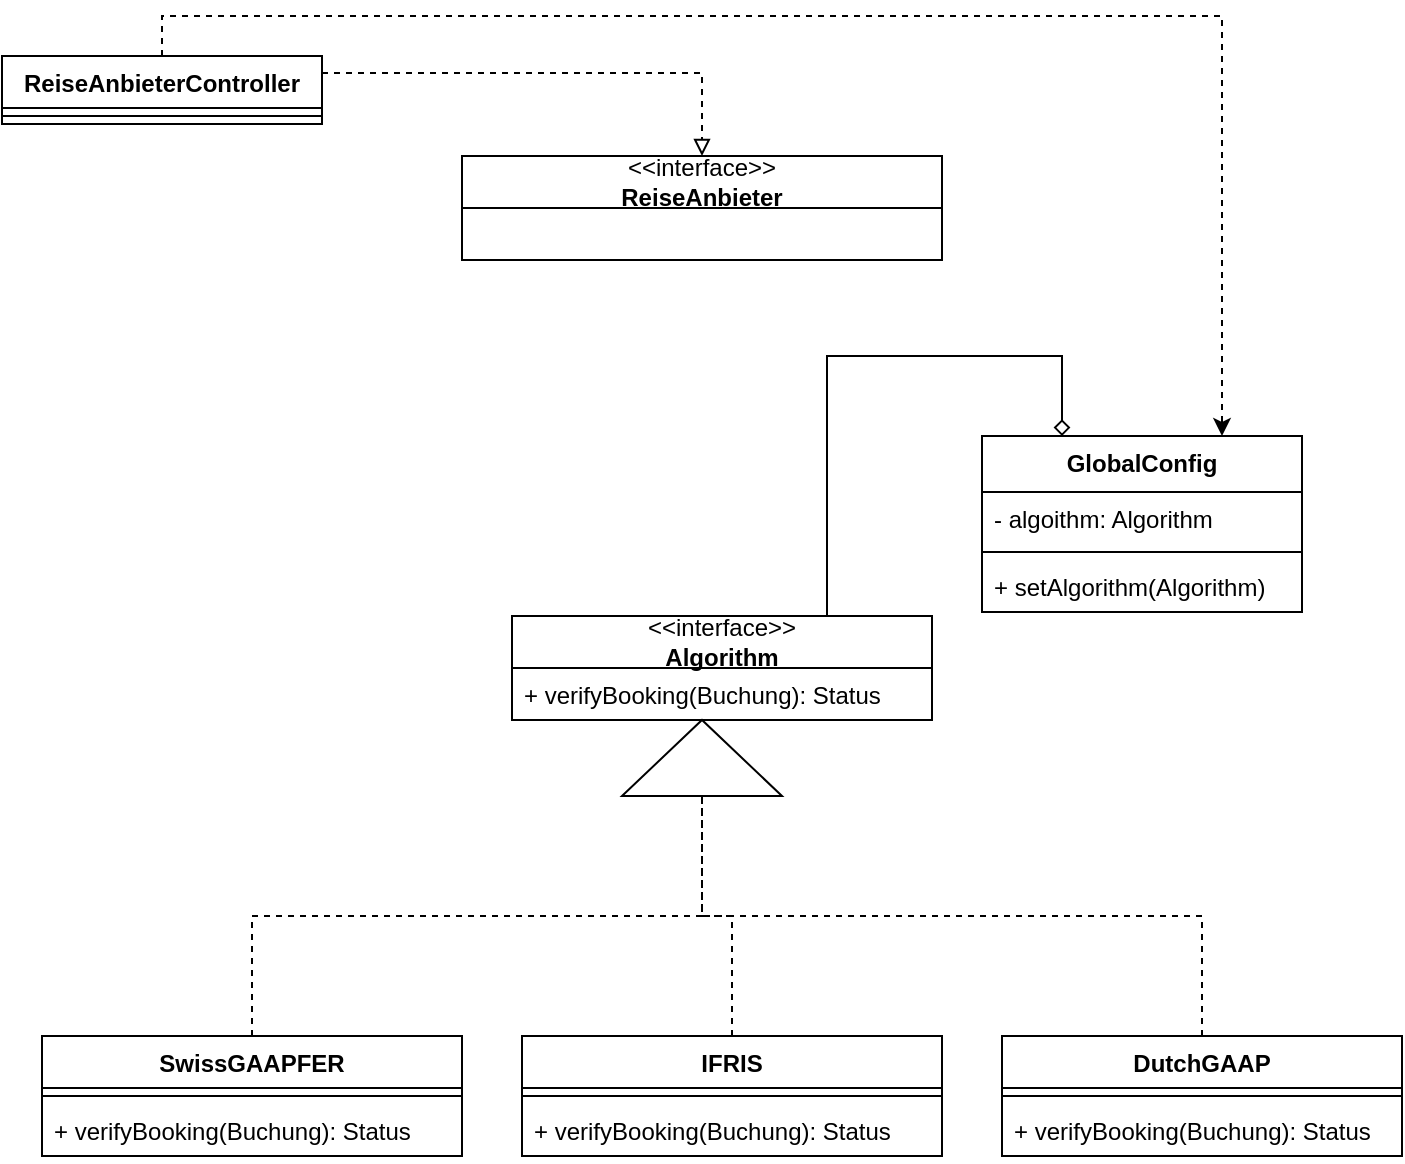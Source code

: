 <mxfile version="24.6.3" type="device">
  <diagram name="Seite-1" id="bUlpFaOPtSwWPvQWp1Nj">
    <mxGraphModel dx="2074" dy="1132" grid="1" gridSize="10" guides="1" tooltips="1" connect="1" arrows="1" fold="1" page="1" pageScale="1" pageWidth="1169" pageHeight="827" math="0" shadow="0">
      <root>
        <mxCell id="0" />
        <mxCell id="1" parent="0" />
        <mxCell id="5CK0NCNbKI7iixbIV8_F-43" style="edgeStyle=orthogonalEdgeStyle;rounded=0;orthogonalLoop=1;jettySize=auto;html=1;exitX=0.5;exitY=0;exitDx=0;exitDy=0;endArrow=none;endFill=0;dashed=1;entryX=0;entryY=0.5;entryDx=0;entryDy=0;" edge="1" parent="1" source="5CK0NCNbKI7iixbIV8_F-1" target="5CK0NCNbKI7iixbIV8_F-44">
          <mxGeometry relative="1" as="geometry">
            <mxPoint x="410" y="510" as="targetPoint" />
          </mxGeometry>
        </mxCell>
        <mxCell id="5CK0NCNbKI7iixbIV8_F-1" value="DutchGAAP" style="swimlane;fontStyle=1;align=center;verticalAlign=top;childLayout=stackLayout;horizontal=1;startSize=26;horizontalStack=0;resizeParent=1;resizeParentMax=0;resizeLast=0;collapsible=1;marginBottom=0;whiteSpace=wrap;html=1;" vertex="1" parent="1">
          <mxGeometry x="550" y="590" width="200" height="60" as="geometry" />
        </mxCell>
        <mxCell id="5CK0NCNbKI7iixbIV8_F-3" value="" style="line;strokeWidth=1;fillColor=none;align=left;verticalAlign=middle;spacingTop=-1;spacingLeft=3;spacingRight=3;rotatable=0;labelPosition=right;points=[];portConstraint=eastwest;strokeColor=inherit;" vertex="1" parent="5CK0NCNbKI7iixbIV8_F-1">
          <mxGeometry y="26" width="200" height="8" as="geometry" />
        </mxCell>
        <mxCell id="5CK0NCNbKI7iixbIV8_F-4" value="+ verifyBooking(Buchung): Status" style="text;strokeColor=none;fillColor=none;align=left;verticalAlign=top;spacingLeft=4;spacingRight=4;overflow=hidden;rotatable=0;points=[[0,0.5],[1,0.5]];portConstraint=eastwest;whiteSpace=wrap;html=1;" vertex="1" parent="5CK0NCNbKI7iixbIV8_F-1">
          <mxGeometry y="34" width="200" height="26" as="geometry" />
        </mxCell>
        <mxCell id="5CK0NCNbKI7iixbIV8_F-42" style="edgeStyle=orthogonalEdgeStyle;rounded=0;orthogonalLoop=1;jettySize=auto;html=1;exitX=0.5;exitY=0;exitDx=0;exitDy=0;entryX=0;entryY=0.5;entryDx=0;entryDy=0;endArrow=none;endFill=0;dashed=1;" edge="1" parent="1" source="5CK0NCNbKI7iixbIV8_F-5" target="5CK0NCNbKI7iixbIV8_F-44">
          <mxGeometry relative="1" as="geometry">
            <mxPoint x="410" y="500" as="targetPoint" />
          </mxGeometry>
        </mxCell>
        <mxCell id="5CK0NCNbKI7iixbIV8_F-5" value="IFRIS" style="swimlane;fontStyle=1;align=center;verticalAlign=top;childLayout=stackLayout;horizontal=1;startSize=26;horizontalStack=0;resizeParent=1;resizeParentMax=0;resizeLast=0;collapsible=1;marginBottom=0;whiteSpace=wrap;html=1;" vertex="1" parent="1">
          <mxGeometry x="310" y="590" width="210" height="60" as="geometry" />
        </mxCell>
        <mxCell id="5CK0NCNbKI7iixbIV8_F-7" value="" style="line;strokeWidth=1;fillColor=none;align=left;verticalAlign=middle;spacingTop=-1;spacingLeft=3;spacingRight=3;rotatable=0;labelPosition=right;points=[];portConstraint=eastwest;strokeColor=inherit;" vertex="1" parent="5CK0NCNbKI7iixbIV8_F-5">
          <mxGeometry y="26" width="210" height="8" as="geometry" />
        </mxCell>
        <mxCell id="5CK0NCNbKI7iixbIV8_F-8" value="+ verifyBooking(Buchung): Status" style="text;strokeColor=none;fillColor=none;align=left;verticalAlign=top;spacingLeft=4;spacingRight=4;overflow=hidden;rotatable=0;points=[[0,0.5],[1,0.5]];portConstraint=eastwest;whiteSpace=wrap;html=1;" vertex="1" parent="5CK0NCNbKI7iixbIV8_F-5">
          <mxGeometry y="34" width="210" height="26" as="geometry" />
        </mxCell>
        <mxCell id="5CK0NCNbKI7iixbIV8_F-9" value="SwissGAAPFER&lt;div&gt;&lt;br/&gt;&lt;/div&gt;" style="swimlane;fontStyle=1;align=center;verticalAlign=top;childLayout=stackLayout;horizontal=1;startSize=26;horizontalStack=0;resizeParent=1;resizeParentMax=0;resizeLast=0;collapsible=1;marginBottom=0;whiteSpace=wrap;html=1;" vertex="1" parent="1">
          <mxGeometry x="70" y="590" width="210" height="60" as="geometry" />
        </mxCell>
        <mxCell id="5CK0NCNbKI7iixbIV8_F-11" value="" style="line;strokeWidth=1;fillColor=none;align=left;verticalAlign=middle;spacingTop=-1;spacingLeft=3;spacingRight=3;rotatable=0;labelPosition=right;points=[];portConstraint=eastwest;strokeColor=inherit;" vertex="1" parent="5CK0NCNbKI7iixbIV8_F-9">
          <mxGeometry y="26" width="210" height="8" as="geometry" />
        </mxCell>
        <mxCell id="5CK0NCNbKI7iixbIV8_F-12" value="+ verifyBooking(Buchung): Status" style="text;strokeColor=none;fillColor=none;align=left;verticalAlign=top;spacingLeft=4;spacingRight=4;overflow=hidden;rotatable=0;points=[[0,0.5],[1,0.5]];portConstraint=eastwest;whiteSpace=wrap;html=1;" vertex="1" parent="5CK0NCNbKI7iixbIV8_F-9">
          <mxGeometry y="34" width="210" height="26" as="geometry" />
        </mxCell>
        <mxCell id="5CK0NCNbKI7iixbIV8_F-36" style="edgeStyle=orthogonalEdgeStyle;rounded=0;orthogonalLoop=1;jettySize=auto;html=1;exitX=0.75;exitY=0;exitDx=0;exitDy=0;entryX=0.25;entryY=0;entryDx=0;entryDy=0;endArrow=diamond;endFill=0;" edge="1" parent="1" source="5CK0NCNbKI7iixbIV8_F-13" target="5CK0NCNbKI7iixbIV8_F-21">
          <mxGeometry relative="1" as="geometry">
            <Array as="points">
              <mxPoint x="463" y="250" />
              <mxPoint x="580" y="250" />
            </Array>
          </mxGeometry>
        </mxCell>
        <mxCell id="5CK0NCNbKI7iixbIV8_F-13" value="&amp;lt;&amp;lt;interface&amp;gt;&amp;gt;&lt;div&gt;&lt;b&gt;Algorithm&lt;/b&gt;&lt;/div&gt;" style="swimlane;fontStyle=0;childLayout=stackLayout;horizontal=1;startSize=26;fillColor=none;horizontalStack=0;resizeParent=1;resizeParentMax=0;resizeLast=0;collapsible=1;marginBottom=0;whiteSpace=wrap;html=1;" vertex="1" parent="1">
          <mxGeometry x="305" y="380" width="210" height="52" as="geometry" />
        </mxCell>
        <mxCell id="5CK0NCNbKI7iixbIV8_F-14" value="+ verifyBooking(Buchung): Status" style="text;strokeColor=none;fillColor=none;align=left;verticalAlign=top;spacingLeft=4;spacingRight=4;overflow=hidden;rotatable=0;points=[[0,0.5],[1,0.5]];portConstraint=eastwest;whiteSpace=wrap;html=1;" vertex="1" parent="5CK0NCNbKI7iixbIV8_F-13">
          <mxGeometry y="26" width="210" height="26" as="geometry" />
        </mxCell>
        <mxCell id="5CK0NCNbKI7iixbIV8_F-17" value="&amp;lt;&amp;lt;interface&amp;gt;&amp;gt;&lt;div&gt;&lt;b&gt;ReiseAnbieter&lt;/b&gt;&lt;/div&gt;" style="swimlane;fontStyle=0;childLayout=stackLayout;horizontal=1;startSize=26;fillColor=none;horizontalStack=0;resizeParent=1;resizeParentMax=0;resizeLast=0;collapsible=1;marginBottom=0;whiteSpace=wrap;html=1;" vertex="1" parent="1">
          <mxGeometry x="280" y="150" width="240" height="52" as="geometry" />
        </mxCell>
        <mxCell id="5CK0NCNbKI7iixbIV8_F-21" value="GlobalConfig" style="swimlane;fontStyle=1;align=center;verticalAlign=top;childLayout=stackLayout;horizontal=1;startSize=28;horizontalStack=0;resizeParent=1;resizeParentMax=0;resizeLast=0;collapsible=1;marginBottom=0;whiteSpace=wrap;html=1;" vertex="1" parent="1">
          <mxGeometry x="540" y="290" width="160" height="88" as="geometry" />
        </mxCell>
        <mxCell id="5CK0NCNbKI7iixbIV8_F-22" value="- algoithm: Algorithm" style="text;strokeColor=none;fillColor=none;align=left;verticalAlign=top;spacingLeft=4;spacingRight=4;overflow=hidden;rotatable=0;points=[[0,0.5],[1,0.5]];portConstraint=eastwest;whiteSpace=wrap;html=1;" vertex="1" parent="5CK0NCNbKI7iixbIV8_F-21">
          <mxGeometry y="28" width="160" height="26" as="geometry" />
        </mxCell>
        <mxCell id="5CK0NCNbKI7iixbIV8_F-23" value="" style="line;strokeWidth=1;fillColor=none;align=left;verticalAlign=middle;spacingTop=-1;spacingLeft=3;spacingRight=3;rotatable=0;labelPosition=right;points=[];portConstraint=eastwest;strokeColor=inherit;" vertex="1" parent="5CK0NCNbKI7iixbIV8_F-21">
          <mxGeometry y="54" width="160" height="8" as="geometry" />
        </mxCell>
        <mxCell id="5CK0NCNbKI7iixbIV8_F-24" value="+ setAlgorithm(Algorithm)" style="text;strokeColor=none;fillColor=none;align=left;verticalAlign=top;spacingLeft=4;spacingRight=4;overflow=hidden;rotatable=0;points=[[0,0.5],[1,0.5]];portConstraint=eastwest;whiteSpace=wrap;html=1;" vertex="1" parent="5CK0NCNbKI7iixbIV8_F-21">
          <mxGeometry y="62" width="160" height="26" as="geometry" />
        </mxCell>
        <mxCell id="5CK0NCNbKI7iixbIV8_F-35" style="edgeStyle=orthogonalEdgeStyle;rounded=0;orthogonalLoop=1;jettySize=auto;html=1;exitX=0.5;exitY=0;exitDx=0;exitDy=0;entryX=0.75;entryY=0;entryDx=0;entryDy=0;dashed=1;" edge="1" parent="1" source="5CK0NCNbKI7iixbIV8_F-25" target="5CK0NCNbKI7iixbIV8_F-21">
          <mxGeometry relative="1" as="geometry" />
        </mxCell>
        <mxCell id="5CK0NCNbKI7iixbIV8_F-45" style="edgeStyle=orthogonalEdgeStyle;rounded=0;orthogonalLoop=1;jettySize=auto;html=1;exitX=1;exitY=0.25;exitDx=0;exitDy=0;entryX=0.5;entryY=0;entryDx=0;entryDy=0;dashed=1;endArrow=block;endFill=0;" edge="1" parent="1" source="5CK0NCNbKI7iixbIV8_F-25" target="5CK0NCNbKI7iixbIV8_F-17">
          <mxGeometry relative="1" as="geometry" />
        </mxCell>
        <mxCell id="5CK0NCNbKI7iixbIV8_F-25" value="ReiseAnbieterController" style="swimlane;fontStyle=1;align=center;verticalAlign=top;childLayout=stackLayout;horizontal=1;startSize=26;horizontalStack=0;resizeParent=1;resizeParentMax=0;resizeLast=0;collapsible=1;marginBottom=0;whiteSpace=wrap;html=1;" vertex="1" parent="1">
          <mxGeometry x="50" y="100" width="160" height="34" as="geometry" />
        </mxCell>
        <mxCell id="5CK0NCNbKI7iixbIV8_F-27" value="" style="line;strokeWidth=1;fillColor=none;align=left;verticalAlign=middle;spacingTop=-1;spacingLeft=3;spacingRight=3;rotatable=0;labelPosition=right;points=[];portConstraint=eastwest;strokeColor=inherit;" vertex="1" parent="5CK0NCNbKI7iixbIV8_F-25">
          <mxGeometry y="26" width="160" height="8" as="geometry" />
        </mxCell>
        <mxCell id="5CK0NCNbKI7iixbIV8_F-41" style="edgeStyle=orthogonalEdgeStyle;rounded=0;orthogonalLoop=1;jettySize=auto;html=1;exitX=0;exitY=0.5;exitDx=0;exitDy=0;entryX=0.5;entryY=0;entryDx=0;entryDy=0;endArrow=none;endFill=0;dashed=1;" edge="1" parent="1" source="5CK0NCNbKI7iixbIV8_F-44" target="5CK0NCNbKI7iixbIV8_F-9">
          <mxGeometry relative="1" as="geometry">
            <mxPoint x="410" y="500" as="sourcePoint" />
          </mxGeometry>
        </mxCell>
        <mxCell id="5CK0NCNbKI7iixbIV8_F-44" value="" style="triangle;whiteSpace=wrap;html=1;direction=north;" vertex="1" parent="1">
          <mxGeometry x="360" y="432" width="80" height="38" as="geometry" />
        </mxCell>
      </root>
    </mxGraphModel>
  </diagram>
</mxfile>
